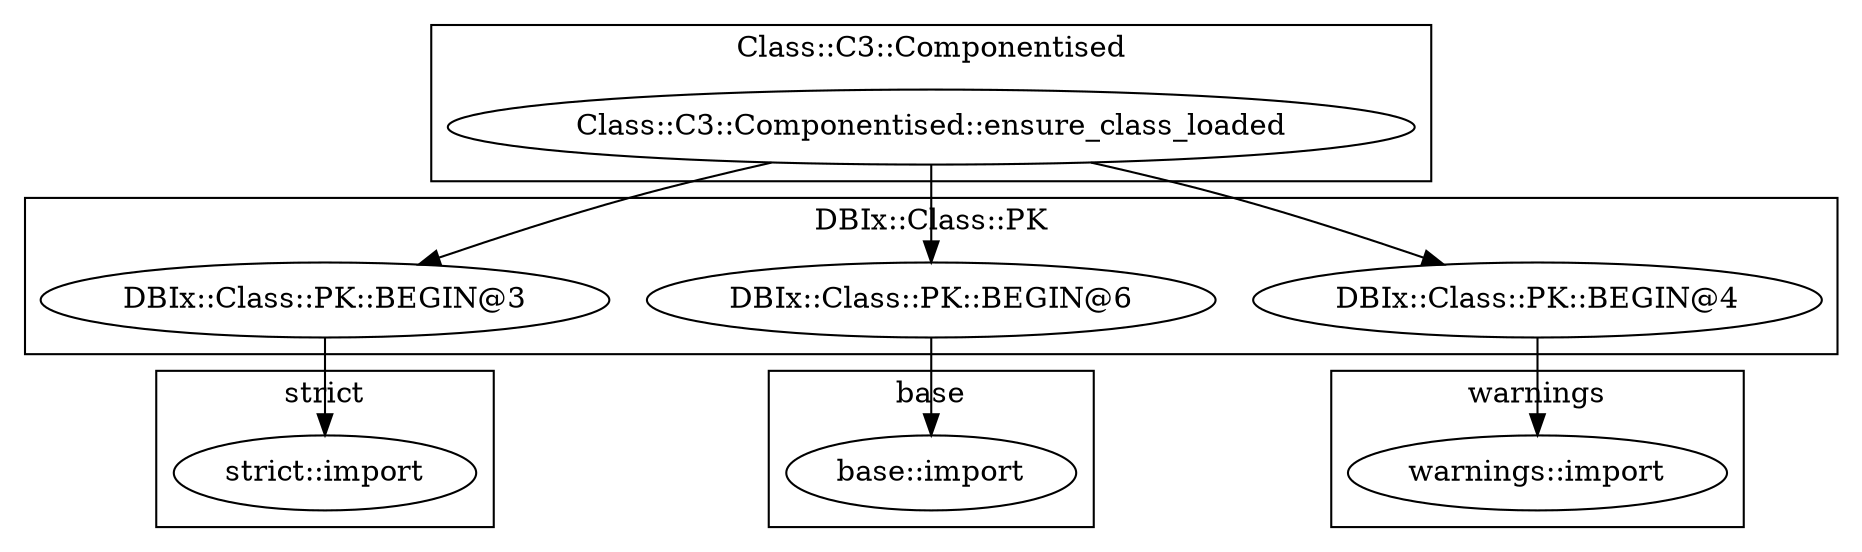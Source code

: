 digraph {
graph [overlap=false]
subgraph cluster_warnings {
	label="warnings";
	"warnings::import";
}
subgraph cluster_base {
	label="base";
	"base::import";
}
subgraph cluster_strict {
	label="strict";
	"strict::import";
}
subgraph cluster_Class_C3_Componentised {
	label="Class::C3::Componentised";
	"Class::C3::Componentised::ensure_class_loaded";
}
subgraph cluster_DBIx_Class_PK {
	label="DBIx::Class::PK";
	"DBIx::Class::PK::BEGIN@3";
	"DBIx::Class::PK::BEGIN@6";
	"DBIx::Class::PK::BEGIN@4";
}
"DBIx::Class::PK::BEGIN@6" -> "base::import";
"Class::C3::Componentised::ensure_class_loaded" -> "DBIx::Class::PK::BEGIN@6";
"DBIx::Class::PK::BEGIN@4" -> "warnings::import";
"Class::C3::Componentised::ensure_class_loaded" -> "DBIx::Class::PK::BEGIN@4";
"Class::C3::Componentised::ensure_class_loaded" -> "DBIx::Class::PK::BEGIN@3";
"DBIx::Class::PK::BEGIN@3" -> "strict::import";
}
